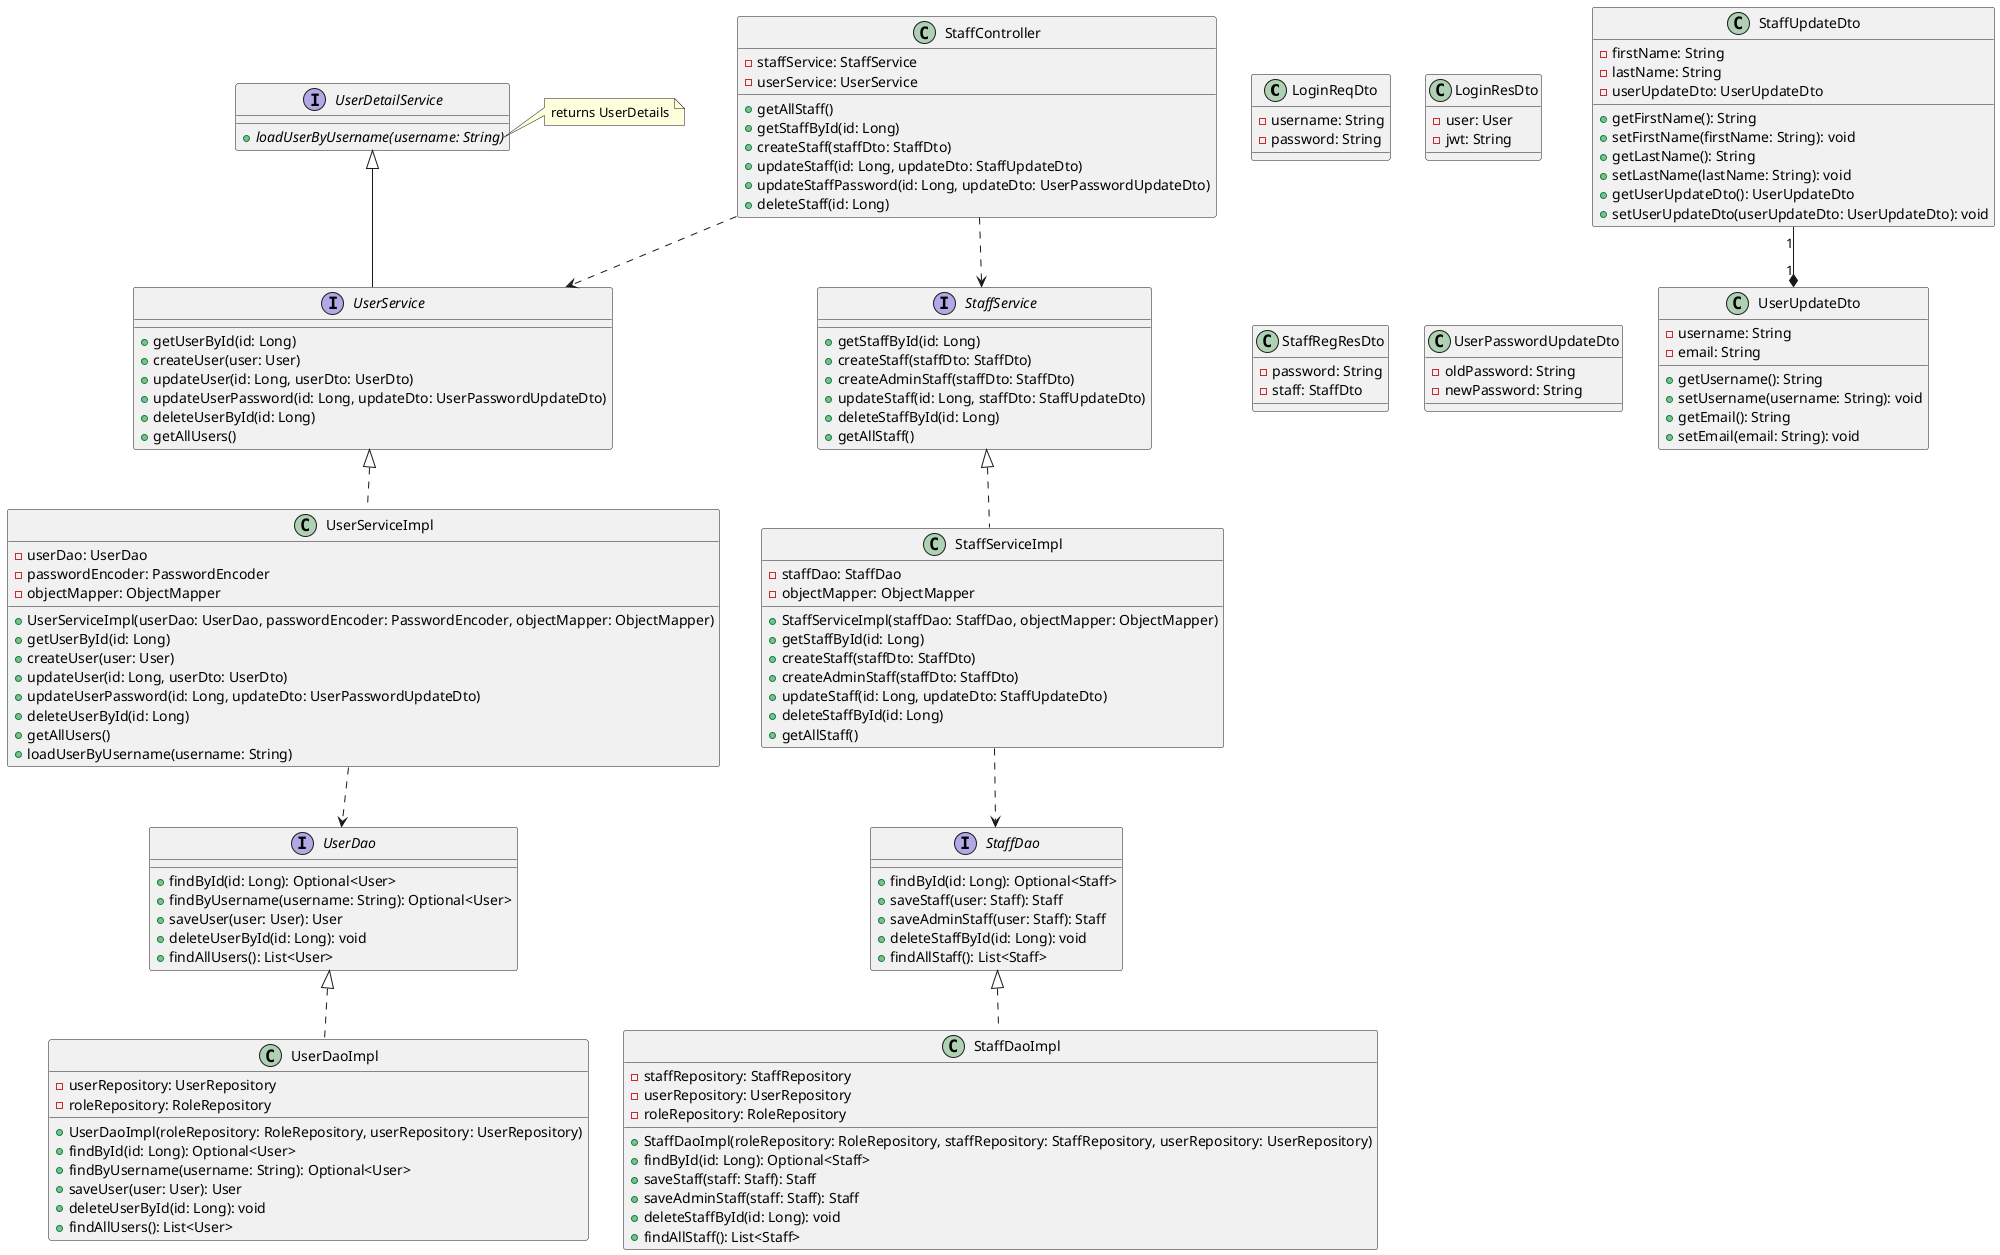 @startuml

class LoginReqDto {
  - username: String
  - password: String
}

class LoginResDto {
  - user: User
  - jwt: String
}

class StaffRegResDto {
  - password: String
  - staff: StaffDto
}

class StaffUpdateDto {
  - firstName: String
  - lastName: String
  - userUpdateDto: UserUpdateDto

  + getFirstName(): String
  + setFirstName(firstName: String): void
  + getLastName(): String
  + setLastName(lastName: String): void
  + getUserUpdateDto(): UserUpdateDto
  + setUserUpdateDto(userUpdateDto: UserUpdateDto): void
}

class UserPasswordUpdateDto {
  - oldPassword: String
  - newPassword: String
}

class UserUpdateDto {
  - username: String
  - email: String

  + getUsername(): String
  + setUsername(username: String): void
  + getEmail(): String
  + setEmail(email: String): void
}

interface StaffService {
  + getStaffById(id: Long)
  + createStaff(staffDto: StaffDto)
  + createAdminStaff(staffDto: StaffDto)
  + updateStaff(id: Long, staffDto: StaffUpdateDto)
  + deleteStaffById(id: Long)
  + getAllStaff()
}

interface UserDetailService {
  {abstract} + loadUserByUsername(username: String)
}

note right of UserDetailService::loadUserByUsername
  returns UserDetails
end note

interface UserService extends UserDetailService {
  + getUserById(id: Long)
  + createUser(user: User)
  + updateUser(id: Long, userDto: UserDto)
  + updateUserPassword(id: Long, updateDto: UserPasswordUpdateDto)
  + deleteUserById(id: Long)
  + getAllUsers()
}

interface StaffDao {
  + findById(id: Long): Optional<Staff>
  + saveStaff(user: Staff): Staff
  + saveAdminStaff(user: Staff): Staff
  + deleteStaffById(id: Long): void
  + findAllStaff(): List<Staff>
}

interface UserDao {
  + findById(id: Long): Optional<User>
  + findByUsername(username: String): Optional<User>
  + saveUser(user: User): User
  + deleteUserById(id: Long): void
  + findAllUsers(): List<User>
}

class StaffController {
  - staffService: StaffService
  - userService: UserService
  + getAllStaff()
  + getStaffById(id: Long)
  + createStaff(staffDto: StaffDto)
  + updateStaff(id: Long, updateDto: StaffUpdateDto)
  + updateStaffPassword(id: Long, updateDto: UserPasswordUpdateDto)
  + deleteStaff(id: Long)
}

class StaffServiceImpl implements StaffService {
  - staffDao: StaffDao
  - objectMapper: ObjectMapper
  + StaffServiceImpl(staffDao: StaffDao, objectMapper: ObjectMapper)
  + getStaffById(id: Long)
  + createStaff(staffDto: StaffDto)
  + createAdminStaff(staffDto: StaffDto)
  + updateStaff(id: Long, updateDto: StaffUpdateDto)
  + deleteStaffById(id: Long)
  + getAllStaff()
}

class UserServiceImpl implements UserService {
  - userDao: UserDao
  - passwordEncoder: PasswordEncoder
  - objectMapper: ObjectMapper
  + UserServiceImpl(userDao: UserDao, passwordEncoder: PasswordEncoder, objectMapper: ObjectMapper)
  + getUserById(id: Long)
  + createUser(user: User)
  + updateUser(id: Long, userDto: UserDto)
  + updateUserPassword(id: Long, updateDto: UserPasswordUpdateDto)
  + deleteUserById(id: Long)
  + getAllUsers()
  + loadUserByUsername(username: String)
}

class UserDaoImpl implements UserDao {
  - userRepository: UserRepository
  - roleRepository: RoleRepository
  + UserDaoImpl(roleRepository: RoleRepository, userRepository: UserRepository)
  + findById(id: Long): Optional<User>
  + findByUsername(username: String): Optional<User>
  + saveUser(user: User): User
  + deleteUserById(id: Long): void
  + findAllUsers(): List<User>
}

class StaffDaoImpl implements StaffDao {
  - staffRepository: StaffRepository
  - userRepository: UserRepository
  - roleRepository: RoleRepository
  + StaffDaoImpl(roleRepository: RoleRepository, staffRepository: StaffRepository, userRepository: UserRepository)
  + findById(id: Long): Optional<Staff>
  + saveStaff(staff: Staff): Staff
  + saveAdminStaff(staff: Staff): Staff
  + deleteStaffById(id: Long): void
  + findAllStaff(): List<Staff>
}

StaffController ..> StaffService
StaffController ..> UserService
StaffServiceImpl ..> StaffDao
UserServiceImpl ..> UserDao

StaffUpdateDto "1" --* "1" UserUpdateDto

@enduml
